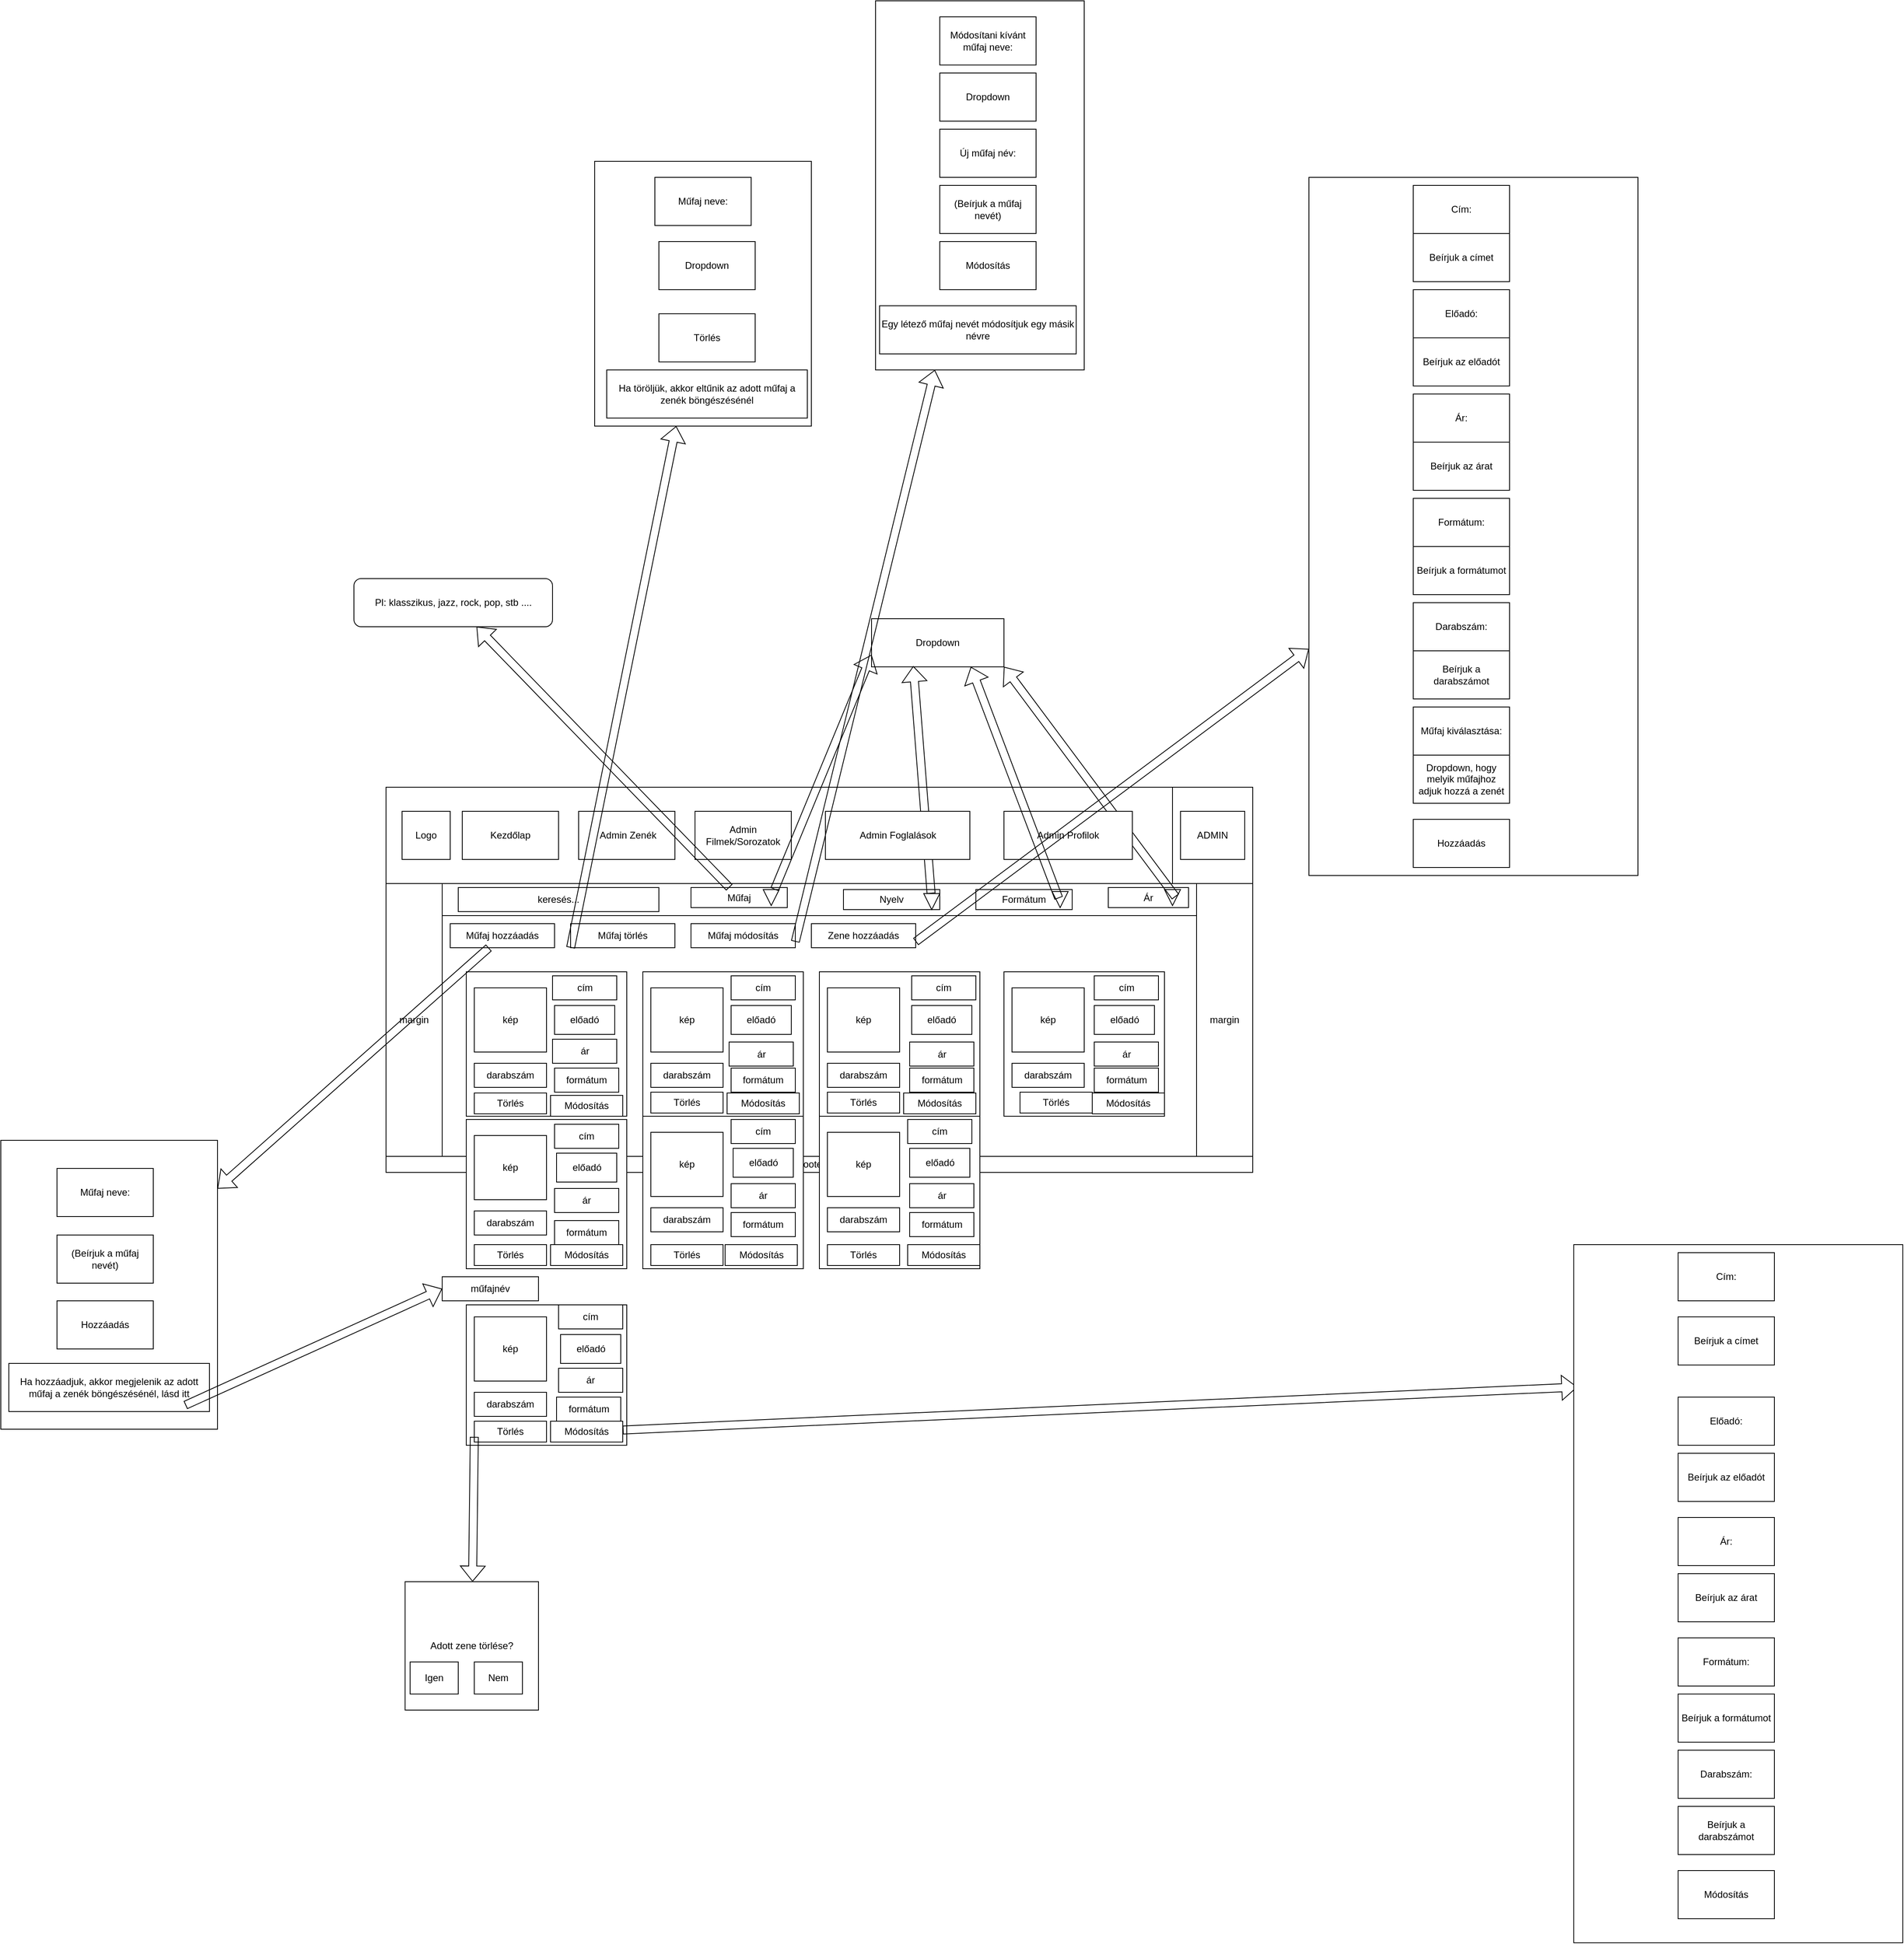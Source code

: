 <mxfile version="26.2.14">
  <diagram name="1 oldal" id="ohfmbEw8cCkdrReCNdVJ">
    <mxGraphModel dx="8784" dy="4924" grid="1" gridSize="10" guides="1" tooltips="1" connect="1" arrows="1" fold="1" page="1" pageScale="1" pageWidth="827" pageHeight="1169" math="0" shadow="0">
      <root>
        <mxCell id="0" />
        <mxCell id="1" parent="0" />
        <mxCell id="ecLFSbvW6iDAmhPW75aN-1" value="Dropdown" style="rounded=0;whiteSpace=wrap;html=1;" vertex="1" parent="1">
          <mxGeometry x="-395" y="380" width="165" height="60" as="geometry" />
        </mxCell>
        <mxCell id="ecLFSbvW6iDAmhPW75aN-2" value="" style="rounded=0;whiteSpace=wrap;html=1;" vertex="1" parent="1">
          <mxGeometry x="-1000" y="590" width="1080" height="480" as="geometry" />
        </mxCell>
        <mxCell id="ecLFSbvW6iDAmhPW75aN-3" value="" style="rounded=0;whiteSpace=wrap;html=1;" vertex="1" parent="1">
          <mxGeometry x="-1000" y="590" width="1080" height="120" as="geometry" />
        </mxCell>
        <mxCell id="ecLFSbvW6iDAmhPW75aN-4" style="edgeStyle=orthogonalEdgeStyle;rounded=0;orthogonalLoop=1;jettySize=auto;html=1;exitX=0.5;exitY=0;exitDx=0;exitDy=0;" edge="1" parent="1" source="ecLFSbvW6iDAmhPW75aN-5">
          <mxGeometry relative="1" as="geometry">
            <mxPoint x="-460" y="1050.0" as="targetPoint" />
          </mxGeometry>
        </mxCell>
        <mxCell id="ecLFSbvW6iDAmhPW75aN-5" value="" style="rounded=0;whiteSpace=wrap;html=1;" vertex="1" parent="1">
          <mxGeometry x="-1000" y="1050.0" width="1080" height="20" as="geometry" />
        </mxCell>
        <mxCell id="ecLFSbvW6iDAmhPW75aN-6" value="" style="rounded=0;whiteSpace=wrap;html=1;" vertex="1" parent="1">
          <mxGeometry x="-20" y="590" width="100" height="120" as="geometry" />
        </mxCell>
        <mxCell id="ecLFSbvW6iDAmhPW75aN-7" value="" style="rounded=0;whiteSpace=wrap;html=1;" vertex="1" parent="1">
          <mxGeometry x="-860" y="620" width="120" height="60" as="geometry" />
        </mxCell>
        <mxCell id="ecLFSbvW6iDAmhPW75aN-8" value="" style="rounded=0;whiteSpace=wrap;html=1;" vertex="1" parent="1">
          <mxGeometry x="-190" y="620" width="120" height="60" as="geometry" />
        </mxCell>
        <mxCell id="ecLFSbvW6iDAmhPW75aN-9" value="" style="rounded=0;whiteSpace=wrap;html=1;" vertex="1" parent="1">
          <mxGeometry x="-680" y="620" width="120" height="60" as="geometry" />
        </mxCell>
        <mxCell id="ecLFSbvW6iDAmhPW75aN-10" value="" style="rounded=0;whiteSpace=wrap;html=1;" vertex="1" parent="1">
          <mxGeometry x="-350" y="620" width="120" height="60" as="geometry" />
        </mxCell>
        <mxCell id="ecLFSbvW6iDAmhPW75aN-11" value="" style="rounded=0;whiteSpace=wrap;html=1;" vertex="1" parent="1">
          <mxGeometry x="-510" y="620" width="120" height="60" as="geometry" />
        </mxCell>
        <mxCell id="ecLFSbvW6iDAmhPW75aN-12" value="" style="rounded=0;whiteSpace=wrap;html=1;" vertex="1" parent="1">
          <mxGeometry y="620" width="60" height="60" as="geometry" />
        </mxCell>
        <mxCell id="ecLFSbvW6iDAmhPW75aN-13" value="" style="rounded=0;whiteSpace=wrap;html=1;" vertex="1" parent="1">
          <mxGeometry x="-930" y="710" width="940" height="340" as="geometry" />
        </mxCell>
        <mxCell id="ecLFSbvW6iDAmhPW75aN-14" value="Kezdőlap" style="text;html=1;align=center;verticalAlign=middle;whiteSpace=wrap;rounded=0;" vertex="1" parent="1">
          <mxGeometry x="-860" y="620" width="120" height="60" as="geometry" />
        </mxCell>
        <mxCell id="ecLFSbvW6iDAmhPW75aN-15" value="" style="rounded=0;whiteSpace=wrap;html=1;" vertex="1" parent="1">
          <mxGeometry x="-980" y="620" width="60" height="60" as="geometry" />
        </mxCell>
        <mxCell id="ecLFSbvW6iDAmhPW75aN-16" value="&lt;div&gt;Logo&lt;/div&gt;" style="text;html=1;align=center;verticalAlign=middle;whiteSpace=wrap;rounded=0;" vertex="1" parent="1">
          <mxGeometry x="-980" y="620" width="60" height="60" as="geometry" />
        </mxCell>
        <mxCell id="ecLFSbvW6iDAmhPW75aN-17" value="Étel &amp;amp; Ital" style="text;html=1;align=center;verticalAlign=middle;whiteSpace=wrap;rounded=0;" vertex="1" parent="1">
          <mxGeometry x="-680" y="620" width="120" height="60" as="geometry" />
        </mxCell>
        <mxCell id="ecLFSbvW6iDAmhPW75aN-18" value="Társasok" style="text;html=1;align=center;verticalAlign=middle;whiteSpace=wrap;rounded=0;" vertex="1" parent="1">
          <mxGeometry x="-510" y="620" width="120" height="60" as="geometry" />
        </mxCell>
        <mxCell id="ecLFSbvW6iDAmhPW75aN-19" value="Foglalás" style="text;html=1;align=center;verticalAlign=middle;whiteSpace=wrap;rounded=0;" vertex="1" parent="1">
          <mxGeometry x="-350" y="620" width="120" height="60" as="geometry" />
        </mxCell>
        <mxCell id="ecLFSbvW6iDAmhPW75aN-20" value="Kapcsolat" style="text;html=1;align=center;verticalAlign=middle;whiteSpace=wrap;rounded=0;" vertex="1" parent="1">
          <mxGeometry x="-190" y="620" width="120" height="60" as="geometry" />
        </mxCell>
        <mxCell id="ecLFSbvW6iDAmhPW75aN-21" value="Profilom" style="text;html=1;align=center;verticalAlign=middle;whiteSpace=wrap;rounded=0;" vertex="1" parent="1">
          <mxGeometry y="620" width="60" height="60" as="geometry" />
        </mxCell>
        <mxCell id="ecLFSbvW6iDAmhPW75aN-22" value="Footer (C)" style="text;html=1;align=center;verticalAlign=middle;whiteSpace=wrap;rounded=0;" vertex="1" parent="1">
          <mxGeometry x="-1000" y="1050.0" width="1080" height="20" as="geometry" />
        </mxCell>
        <mxCell id="ecLFSbvW6iDAmhPW75aN-23" value="margin" style="text;html=1;align=center;verticalAlign=middle;whiteSpace=wrap;rounded=0;" vertex="1" parent="1">
          <mxGeometry x="-1000" y="710" width="70" height="340" as="geometry" />
        </mxCell>
        <mxCell id="ecLFSbvW6iDAmhPW75aN-24" value="margin" style="text;html=1;align=center;verticalAlign=middle;whiteSpace=wrap;rounded=0;" vertex="1" parent="1">
          <mxGeometry x="10" y="710" width="70" height="340" as="geometry" />
        </mxCell>
        <mxCell id="ecLFSbvW6iDAmhPW75aN-25" value="" style="rounded=0;whiteSpace=wrap;html=1;" vertex="1" parent="1">
          <mxGeometry x="-730" y="710" width="530" height="340" as="geometry" />
        </mxCell>
        <mxCell id="ecLFSbvW6iDAmhPW75aN-26" value="Módosítások mentése" style="rounded=0;whiteSpace=wrap;html=1;" vertex="1" parent="1">
          <mxGeometry x="-525" y="964.0" width="120" height="40" as="geometry" />
        </mxCell>
        <mxCell id="ecLFSbvW6iDAmhPW75aN-27" value="Nyelv" style="rounded=0;whiteSpace=wrap;html=1;" vertex="1" parent="1">
          <mxGeometry x="-630" y="820.0" width="120" height="40" as="geometry" />
        </mxCell>
        <mxCell id="ecLFSbvW6iDAmhPW75aN-28" value="Beállítások" style="rounded=0;whiteSpace=wrap;html=1;" vertex="1" parent="1">
          <mxGeometry x="-660" y="740" width="400" height="40" as="geometry" />
        </mxCell>
        <mxCell id="ecLFSbvW6iDAmhPW75aN-29" value="X" style="rounded=0;whiteSpace=wrap;html=1;" vertex="1" parent="1">
          <mxGeometry x="-240" y="720" width="30" height="30" as="geometry" />
        </mxCell>
        <mxCell id="ecLFSbvW6iDAmhPW75aN-30" value="Sötét Mód" style="rounded=0;whiteSpace=wrap;html=1;" vertex="1" parent="1">
          <mxGeometry x="-420" y="820.0" width="120" height="40" as="geometry" />
        </mxCell>
        <mxCell id="ecLFSbvW6iDAmhPW75aN-31" style="edgeStyle=orthogonalEdgeStyle;rounded=0;orthogonalLoop=1;jettySize=auto;html=1;exitX=0.5;exitY=1;exitDx=0;exitDy=0;" edge="1" parent="1" source="ecLFSbvW6iDAmhPW75aN-27" target="ecLFSbvW6iDAmhPW75aN-27">
          <mxGeometry relative="1" as="geometry" />
        </mxCell>
        <mxCell id="ecLFSbvW6iDAmhPW75aN-32" value="" style="rounded=0;whiteSpace=wrap;html=1;" vertex="1" parent="1">
          <mxGeometry x="-1000" y="590" width="1080" height="480" as="geometry" />
        </mxCell>
        <mxCell id="ecLFSbvW6iDAmhPW75aN-33" value="" style="rounded=0;whiteSpace=wrap;html=1;" vertex="1" parent="1">
          <mxGeometry x="-1000" y="590" width="1080" height="120" as="geometry" />
        </mxCell>
        <mxCell id="ecLFSbvW6iDAmhPW75aN-34" style="edgeStyle=orthogonalEdgeStyle;rounded=0;orthogonalLoop=1;jettySize=auto;html=1;exitX=0.5;exitY=0;exitDx=0;exitDy=0;" edge="1" parent="1" source="ecLFSbvW6iDAmhPW75aN-35">
          <mxGeometry relative="1" as="geometry">
            <mxPoint x="-460" y="1050.0" as="targetPoint" />
          </mxGeometry>
        </mxCell>
        <mxCell id="ecLFSbvW6iDAmhPW75aN-35" value="" style="rounded=0;whiteSpace=wrap;html=1;" vertex="1" parent="1">
          <mxGeometry x="-1000" y="1050.0" width="1080" height="20" as="geometry" />
        </mxCell>
        <mxCell id="ecLFSbvW6iDAmhPW75aN-36" value="" style="rounded=0;whiteSpace=wrap;html=1;" vertex="1" parent="1">
          <mxGeometry x="-20" y="590" width="100" height="120" as="geometry" />
        </mxCell>
        <mxCell id="ecLFSbvW6iDAmhPW75aN-37" value="" style="rounded=0;whiteSpace=wrap;html=1;" vertex="1" parent="1">
          <mxGeometry x="-930" y="710" width="940" height="340" as="geometry" />
        </mxCell>
        <mxCell id="ecLFSbvW6iDAmhPW75aN-38" value="" style="rounded=0;whiteSpace=wrap;html=1;" vertex="1" parent="1">
          <mxGeometry x="-980" y="620" width="60" height="60" as="geometry" />
        </mxCell>
        <mxCell id="ecLFSbvW6iDAmhPW75aN-39" value="&lt;div&gt;Logo&lt;/div&gt;" style="text;html=1;align=center;verticalAlign=middle;whiteSpace=wrap;rounded=0;" vertex="1" parent="1">
          <mxGeometry x="-980" y="620" width="60" height="60" as="geometry" />
        </mxCell>
        <mxCell id="ecLFSbvW6iDAmhPW75aN-40" value="Footer (C)" style="text;html=1;align=center;verticalAlign=middle;whiteSpace=wrap;rounded=0;" vertex="1" parent="1">
          <mxGeometry x="-1000" y="1050.0" width="1080" height="20" as="geometry" />
        </mxCell>
        <mxCell id="ecLFSbvW6iDAmhPW75aN-41" value="margin" style="text;html=1;align=center;verticalAlign=middle;whiteSpace=wrap;rounded=0;" vertex="1" parent="1">
          <mxGeometry x="-1000" y="710" width="70" height="340" as="geometry" />
        </mxCell>
        <mxCell id="ecLFSbvW6iDAmhPW75aN-42" value="margin" style="text;html=1;align=center;verticalAlign=middle;whiteSpace=wrap;rounded=0;" vertex="1" parent="1">
          <mxGeometry x="10" y="710" width="70" height="340" as="geometry" />
        </mxCell>
        <mxCell id="ecLFSbvW6iDAmhPW75aN-43" value="" style="rounded=0;whiteSpace=wrap;html=1;" vertex="1" parent="1">
          <mxGeometry x="-930" y="710" width="940" height="40" as="geometry" />
        </mxCell>
        <mxCell id="ecLFSbvW6iDAmhPW75aN-44" value="keresés..." style="rounded=0;whiteSpace=wrap;html=1;" vertex="1" parent="1">
          <mxGeometry x="-910" y="715" width="250" height="30" as="geometry" />
        </mxCell>
        <mxCell id="ecLFSbvW6iDAmhPW75aN-46" value="" style="rounded=0;whiteSpace=wrap;html=1;" vertex="1" parent="1">
          <mxGeometry x="-900" y="820" width="200" height="180" as="geometry" />
        </mxCell>
        <mxCell id="ecLFSbvW6iDAmhPW75aN-47" value="kép" style="rounded=0;whiteSpace=wrap;html=1;" vertex="1" parent="1">
          <mxGeometry x="-890" y="840.0" width="90" height="80" as="geometry" />
        </mxCell>
        <mxCell id="ecLFSbvW6iDAmhPW75aN-48" value="cím" style="rounded=0;whiteSpace=wrap;html=1;" vertex="1" parent="1">
          <mxGeometry x="-792.5" y="825.0" width="80" height="30" as="geometry" />
        </mxCell>
        <mxCell id="ecLFSbvW6iDAmhPW75aN-49" value="ár" style="rounded=0;whiteSpace=wrap;html=1;" vertex="1" parent="1">
          <mxGeometry x="-792.5" y="904.0" width="80" height="30" as="geometry" />
        </mxCell>
        <mxCell id="ecLFSbvW6iDAmhPW75aN-50" value="" style="rounded=0;whiteSpace=wrap;html=1;" vertex="1" parent="1">
          <mxGeometry x="-680" y="820" width="200" height="180" as="geometry" />
        </mxCell>
        <mxCell id="ecLFSbvW6iDAmhPW75aN-51" value="kép" style="rounded=0;whiteSpace=wrap;html=1;" vertex="1" parent="1">
          <mxGeometry x="-670" y="840.0" width="90" height="80" as="geometry" />
        </mxCell>
        <mxCell id="ecLFSbvW6iDAmhPW75aN-52" value="ár" style="rounded=0;whiteSpace=wrap;html=1;" vertex="1" parent="1">
          <mxGeometry x="-572.5" y="907.5" width="80" height="30" as="geometry" />
        </mxCell>
        <mxCell id="ecLFSbvW6iDAmhPW75aN-53" value="" style="rounded=0;whiteSpace=wrap;html=1;" vertex="1" parent="1">
          <mxGeometry x="-460" y="820" width="200" height="180" as="geometry" />
        </mxCell>
        <mxCell id="ecLFSbvW6iDAmhPW75aN-54" value="kép" style="rounded=0;whiteSpace=wrap;html=1;" vertex="1" parent="1">
          <mxGeometry x="-450" y="840.0" width="90" height="80" as="geometry" />
        </mxCell>
        <mxCell id="ecLFSbvW6iDAmhPW75aN-55" value="ár" style="rounded=0;whiteSpace=wrap;html=1;" vertex="1" parent="1">
          <mxGeometry x="-347.5" y="907.5" width="80" height="30" as="geometry" />
        </mxCell>
        <mxCell id="ecLFSbvW6iDAmhPW75aN-56" value="" style="rounded=0;whiteSpace=wrap;html=1;" vertex="1" parent="1">
          <mxGeometry x="-230" y="820" width="200" height="180" as="geometry" />
        </mxCell>
        <mxCell id="ecLFSbvW6iDAmhPW75aN-57" value="kép" style="rounded=0;whiteSpace=wrap;html=1;" vertex="1" parent="1">
          <mxGeometry x="-220" y="840.0" width="90" height="80" as="geometry" />
        </mxCell>
        <mxCell id="ecLFSbvW6iDAmhPW75aN-58" value="ár" style="rounded=0;whiteSpace=wrap;html=1;" vertex="1" parent="1">
          <mxGeometry x="-117.5" y="907.5" width="80" height="30" as="geometry" />
        </mxCell>
        <mxCell id="ecLFSbvW6iDAmhPW75aN-59" value="" style="rounded=0;whiteSpace=wrap;html=1;" vertex="1" parent="1">
          <mxGeometry x="-900" y="1004" width="200" height="186" as="geometry" />
        </mxCell>
        <mxCell id="ecLFSbvW6iDAmhPW75aN-60" value="kép" style="rounded=0;whiteSpace=wrap;html=1;" vertex="1" parent="1">
          <mxGeometry x="-890" y="1024.0" width="90" height="80" as="geometry" />
        </mxCell>
        <mxCell id="ecLFSbvW6iDAmhPW75aN-61" value="ár" style="rounded=0;whiteSpace=wrap;html=1;" vertex="1" parent="1">
          <mxGeometry x="-790" y="1090.0" width="80" height="30" as="geometry" />
        </mxCell>
        <mxCell id="ecLFSbvW6iDAmhPW75aN-62" value="" style="rounded=0;whiteSpace=wrap;html=1;" vertex="1" parent="1">
          <mxGeometry x="-460" y="1000" width="200" height="190" as="geometry" />
        </mxCell>
        <mxCell id="ecLFSbvW6iDAmhPW75aN-63" value="kép" style="rounded=0;whiteSpace=wrap;html=1;" vertex="1" parent="1">
          <mxGeometry x="-450" y="1020.0" width="90" height="80" as="geometry" />
        </mxCell>
        <mxCell id="ecLFSbvW6iDAmhPW75aN-64" value="ár" style="rounded=0;whiteSpace=wrap;html=1;" vertex="1" parent="1">
          <mxGeometry x="-347.5" y="1084.0" width="80" height="30" as="geometry" />
        </mxCell>
        <mxCell id="ecLFSbvW6iDAmhPW75aN-65" value="" style="rounded=0;whiteSpace=wrap;html=1;" vertex="1" parent="1">
          <mxGeometry x="-680" y="1000" width="200" height="190" as="geometry" />
        </mxCell>
        <mxCell id="ecLFSbvW6iDAmhPW75aN-66" value="kép" style="rounded=0;whiteSpace=wrap;html=1;" vertex="1" parent="1">
          <mxGeometry x="-670" y="1020.0" width="90" height="80" as="geometry" />
        </mxCell>
        <mxCell id="ecLFSbvW6iDAmhPW75aN-67" value="ár" style="rounded=0;whiteSpace=wrap;html=1;" vertex="1" parent="1">
          <mxGeometry x="-570" y="1084.0" width="80" height="30" as="geometry" />
        </mxCell>
        <mxCell id="ecLFSbvW6iDAmhPW75aN-68" value="műfajnév" style="rounded=0;whiteSpace=wrap;html=1;" vertex="1" parent="1">
          <mxGeometry x="-930" y="1200.0" width="120" height="30" as="geometry" />
        </mxCell>
        <mxCell id="ecLFSbvW6iDAmhPW75aN-69" value="" style="rounded=0;whiteSpace=wrap;html=1;" vertex="1" parent="1">
          <mxGeometry x="-900" y="1235" width="200" height="175" as="geometry" />
        </mxCell>
        <mxCell id="ecLFSbvW6iDAmhPW75aN-70" value="kép" style="rounded=0;whiteSpace=wrap;html=1;" vertex="1" parent="1">
          <mxGeometry x="-890" y="1250.0" width="90" height="80" as="geometry" />
        </mxCell>
        <mxCell id="ecLFSbvW6iDAmhPW75aN-71" value="ár" style="rounded=0;whiteSpace=wrap;html=1;" vertex="1" parent="1">
          <mxGeometry x="-785" y="1314" width="80" height="30" as="geometry" />
        </mxCell>
        <mxCell id="ecLFSbvW6iDAmhPW75aN-74" value="Kezdőlap" style="rounded=0;whiteSpace=wrap;html=1;" vertex="1" parent="1">
          <mxGeometry x="-905" y="620" width="120" height="60" as="geometry" />
        </mxCell>
        <mxCell id="ecLFSbvW6iDAmhPW75aN-75" value="&amp;nbsp;Admin Zenék" style="rounded=0;whiteSpace=wrap;html=1;" vertex="1" parent="1">
          <mxGeometry x="-760" y="620" width="120" height="60" as="geometry" />
        </mxCell>
        <mxCell id="ecLFSbvW6iDAmhPW75aN-76" value="Admin Filmek/Sorozatok" style="rounded=0;whiteSpace=wrap;html=1;" vertex="1" parent="1">
          <mxGeometry x="-615" y="620" width="120" height="60" as="geometry" />
        </mxCell>
        <mxCell id="ecLFSbvW6iDAmhPW75aN-80" value="cím" style="rounded=0;whiteSpace=wrap;html=1;" vertex="1" parent="1">
          <mxGeometry x="-570" y="825.0" width="80" height="30" as="geometry" />
        </mxCell>
        <mxCell id="ecLFSbvW6iDAmhPW75aN-81" value="cím" style="rounded=0;whiteSpace=wrap;html=1;" vertex="1" parent="1">
          <mxGeometry x="-345" y="825.0" width="80" height="30" as="geometry" />
        </mxCell>
        <mxCell id="ecLFSbvW6iDAmhPW75aN-82" value="cím" style="rounded=0;whiteSpace=wrap;html=1;" vertex="1" parent="1">
          <mxGeometry x="-117.5" y="825.0" width="80" height="30" as="geometry" />
        </mxCell>
        <mxCell id="ecLFSbvW6iDAmhPW75aN-83" value="cím" style="rounded=0;whiteSpace=wrap;html=1;" vertex="1" parent="1">
          <mxGeometry x="-790" y="1010.0" width="80" height="30" as="geometry" />
        </mxCell>
        <mxCell id="ecLFSbvW6iDAmhPW75aN-84" value="cím" style="rounded=0;whiteSpace=wrap;html=1;" vertex="1" parent="1">
          <mxGeometry x="-570" y="1004.0" width="80" height="30" as="geometry" />
        </mxCell>
        <mxCell id="ecLFSbvW6iDAmhPW75aN-85" value="cím" style="rounded=0;whiteSpace=wrap;html=1;" vertex="1" parent="1">
          <mxGeometry x="-350" y="1004.0" width="80" height="30" as="geometry" />
        </mxCell>
        <mxCell id="ecLFSbvW6iDAmhPW75aN-86" value="cím" style="rounded=0;whiteSpace=wrap;html=1;" vertex="1" parent="1">
          <mxGeometry x="-785" y="1235.0" width="80" height="30" as="geometry" />
        </mxCell>
        <mxCell id="ecLFSbvW6iDAmhPW75aN-87" value="előadó" style="rounded=0;whiteSpace=wrap;html=1;" vertex="1" parent="1">
          <mxGeometry x="-570" y="862.0" width="75" height="36" as="geometry" />
        </mxCell>
        <mxCell id="ecLFSbvW6iDAmhPW75aN-88" value="előadó" style="rounded=0;whiteSpace=wrap;html=1;" vertex="1" parent="1">
          <mxGeometry x="-790" y="862.0" width="75" height="36" as="geometry" />
        </mxCell>
        <mxCell id="ecLFSbvW6iDAmhPW75aN-89" value="előadó" style="rounded=0;whiteSpace=wrap;html=1;" vertex="1" parent="1">
          <mxGeometry x="-345" y="862.0" width="75" height="36" as="geometry" />
        </mxCell>
        <mxCell id="ecLFSbvW6iDAmhPW75aN-90" value="előadó" style="rounded=0;whiteSpace=wrap;html=1;" vertex="1" parent="1">
          <mxGeometry x="-117.5" y="862.0" width="75" height="36" as="geometry" />
        </mxCell>
        <mxCell id="ecLFSbvW6iDAmhPW75aN-91" value="előadó" style="rounded=0;whiteSpace=wrap;html=1;" vertex="1" parent="1">
          <mxGeometry x="-787.5" y="1046.0" width="75" height="36" as="geometry" />
        </mxCell>
        <mxCell id="ecLFSbvW6iDAmhPW75aN-92" value="előadó" style="rounded=0;whiteSpace=wrap;html=1;" vertex="1" parent="1">
          <mxGeometry x="-567.5" y="1040.0" width="75" height="36" as="geometry" />
        </mxCell>
        <mxCell id="ecLFSbvW6iDAmhPW75aN-93" value="előadó" style="rounded=0;whiteSpace=wrap;html=1;" vertex="1" parent="1">
          <mxGeometry x="-347.5" y="1040.0" width="75" height="36" as="geometry" />
        </mxCell>
        <mxCell id="ecLFSbvW6iDAmhPW75aN-94" value="előadó" style="rounded=0;whiteSpace=wrap;html=1;" vertex="1" parent="1">
          <mxGeometry x="-782.5" y="1272.0" width="75" height="36" as="geometry" />
        </mxCell>
        <mxCell id="ecLFSbvW6iDAmhPW75aN-96" value="Nyelv" style="rounded=0;whiteSpace=wrap;html=1;" vertex="1" parent="1">
          <mxGeometry x="-430" y="717.5" width="120" height="25" as="geometry" />
        </mxCell>
        <mxCell id="ecLFSbvW6iDAmhPW75aN-97" value="Műfaj" style="rounded=0;whiteSpace=wrap;html=1;" vertex="1" parent="1">
          <mxGeometry x="-620" y="715" width="120" height="25" as="geometry" />
        </mxCell>
        <mxCell id="ecLFSbvW6iDAmhPW75aN-98" value="Ár" style="rounded=0;whiteSpace=wrap;html=1;" vertex="1" parent="1">
          <mxGeometry x="-100" y="715" width="100" height="25" as="geometry" />
        </mxCell>
        <mxCell id="ecLFSbvW6iDAmhPW75aN-99" value="Formátum" style="rounded=0;whiteSpace=wrap;html=1;" vertex="1" parent="1">
          <mxGeometry x="-265" y="717.5" width="120" height="25" as="geometry" />
        </mxCell>
        <mxCell id="ecLFSbvW6iDAmhPW75aN-100" value="darabszám" style="rounded=0;whiteSpace=wrap;html=1;" vertex="1" parent="1">
          <mxGeometry x="-890" y="934" width="90" height="30" as="geometry" />
        </mxCell>
        <mxCell id="ecLFSbvW6iDAmhPW75aN-101" value="darabszám" style="rounded=0;whiteSpace=wrap;html=1;" vertex="1" parent="1">
          <mxGeometry x="-670" y="934" width="90" height="30" as="geometry" />
        </mxCell>
        <mxCell id="ecLFSbvW6iDAmhPW75aN-102" value="darabszám" style="rounded=0;whiteSpace=wrap;html=1;" vertex="1" parent="1">
          <mxGeometry x="-450" y="934" width="90" height="30" as="geometry" />
        </mxCell>
        <mxCell id="ecLFSbvW6iDAmhPW75aN-103" value="darabszám" style="rounded=0;whiteSpace=wrap;html=1;" vertex="1" parent="1">
          <mxGeometry x="-220" y="934" width="90" height="30" as="geometry" />
        </mxCell>
        <mxCell id="ecLFSbvW6iDAmhPW75aN-104" value="darabszám" style="rounded=0;whiteSpace=wrap;html=1;" vertex="1" parent="1">
          <mxGeometry x="-890" y="1118" width="90" height="30" as="geometry" />
        </mxCell>
        <mxCell id="ecLFSbvW6iDAmhPW75aN-105" value="darabszám" style="rounded=0;whiteSpace=wrap;html=1;" vertex="1" parent="1">
          <mxGeometry x="-670" y="1114" width="90" height="30" as="geometry" />
        </mxCell>
        <mxCell id="ecLFSbvW6iDAmhPW75aN-106" value="darabszám" style="rounded=0;whiteSpace=wrap;html=1;" vertex="1" parent="1">
          <mxGeometry x="-450" y="1114" width="90" height="30" as="geometry" />
        </mxCell>
        <mxCell id="ecLFSbvW6iDAmhPW75aN-107" value="darabszám" style="rounded=0;whiteSpace=wrap;html=1;" vertex="1" parent="1">
          <mxGeometry x="-890" y="1344" width="90" height="30" as="geometry" />
        </mxCell>
        <mxCell id="ecLFSbvW6iDAmhPW75aN-108" value="formátum" style="rounded=0;whiteSpace=wrap;html=1;" vertex="1" parent="1">
          <mxGeometry x="-790" y="940" width="80" height="30" as="geometry" />
        </mxCell>
        <mxCell id="ecLFSbvW6iDAmhPW75aN-109" value="formátum" style="rounded=0;whiteSpace=wrap;html=1;" vertex="1" parent="1">
          <mxGeometry x="-570" y="940" width="80" height="30" as="geometry" />
        </mxCell>
        <mxCell id="ecLFSbvW6iDAmhPW75aN-110" value="formátum" style="rounded=0;whiteSpace=wrap;html=1;" vertex="1" parent="1">
          <mxGeometry x="-347.5" y="940" width="80" height="30" as="geometry" />
        </mxCell>
        <mxCell id="ecLFSbvW6iDAmhPW75aN-111" value="formátum" style="rounded=0;whiteSpace=wrap;html=1;" vertex="1" parent="1">
          <mxGeometry x="-117.5" y="940" width="80" height="30" as="geometry" />
        </mxCell>
        <mxCell id="ecLFSbvW6iDAmhPW75aN-112" value="formátum" style="rounded=0;whiteSpace=wrap;html=1;" vertex="1" parent="1">
          <mxGeometry x="-790" y="1130" width="80" height="30" as="geometry" />
        </mxCell>
        <mxCell id="ecLFSbvW6iDAmhPW75aN-113" value="formátum" style="rounded=0;whiteSpace=wrap;html=1;" vertex="1" parent="1">
          <mxGeometry x="-570" y="1120" width="80" height="30" as="geometry" />
        </mxCell>
        <mxCell id="ecLFSbvW6iDAmhPW75aN-114" value="formátum" style="rounded=0;whiteSpace=wrap;html=1;" vertex="1" parent="1">
          <mxGeometry x="-347.5" y="1120" width="80" height="30" as="geometry" />
        </mxCell>
        <mxCell id="ecLFSbvW6iDAmhPW75aN-115" value="formátum" style="rounded=0;whiteSpace=wrap;html=1;" vertex="1" parent="1">
          <mxGeometry x="-787.5" y="1350" width="80" height="30" as="geometry" />
        </mxCell>
        <mxCell id="ecLFSbvW6iDAmhPW75aN-116" value="" style="html=1;shadow=0;dashed=0;align=center;verticalAlign=middle;shape=mxgraph.arrows2.arrow;dy=0.6;dx=40;direction=south;notch=0;" vertex="1" parent="1">
          <mxGeometry x="-330" y="722.5" width="20" height="20" as="geometry" />
        </mxCell>
        <mxCell id="ecLFSbvW6iDAmhPW75aN-117" value="" style="shape=flexArrow;endArrow=classic;html=1;rounded=0;entryX=0.315;entryY=0.983;entryDx=0;entryDy=0;entryPerimeter=0;" edge="1" parent="1" source="ecLFSbvW6iDAmhPW75aN-116" target="ecLFSbvW6iDAmhPW75aN-1">
          <mxGeometry width="50" height="50" relative="1" as="geometry">
            <mxPoint x="-1744.5" y="889" as="sourcePoint" />
            <mxPoint x="-910" y="490" as="targetPoint" />
          </mxGeometry>
        </mxCell>
        <mxCell id="ecLFSbvW6iDAmhPW75aN-118" value="" style="html=1;shadow=0;dashed=0;align=center;verticalAlign=middle;shape=mxgraph.arrows2.arrow;dy=0.6;dx=40;direction=south;notch=0;" vertex="1" parent="1">
          <mxGeometry x="-530" y="717.5" width="20" height="20" as="geometry" />
        </mxCell>
        <mxCell id="ecLFSbvW6iDAmhPW75aN-119" value="" style="html=1;shadow=0;dashed=0;align=center;verticalAlign=middle;shape=mxgraph.arrows2.arrow;dy=0.6;dx=40;direction=south;notch=0;" vertex="1" parent="1">
          <mxGeometry x="-170" y="720" width="20" height="20" as="geometry" />
        </mxCell>
        <mxCell id="ecLFSbvW6iDAmhPW75aN-120" value="" style="html=1;shadow=0;dashed=0;align=center;verticalAlign=middle;shape=mxgraph.arrows2.arrow;dy=0.6;dx=40;direction=south;notch=0;" vertex="1" parent="1">
          <mxGeometry x="-30" y="717.5" width="20" height="20" as="geometry" />
        </mxCell>
        <mxCell id="ecLFSbvW6iDAmhPW75aN-121" value="" style="shape=flexArrow;endArrow=classic;html=1;rounded=0;entryX=0;entryY=0.75;entryDx=0;entryDy=0;" edge="1" parent="1" source="ecLFSbvW6iDAmhPW75aN-118" target="ecLFSbvW6iDAmhPW75aN-1">
          <mxGeometry width="50" height="50" relative="1" as="geometry">
            <mxPoint x="-519" y="728" as="sourcePoint" />
            <mxPoint x="-362" y="452" as="targetPoint" />
          </mxGeometry>
        </mxCell>
        <mxCell id="ecLFSbvW6iDAmhPW75aN-123" value="" style="shape=flexArrow;endArrow=classic;html=1;rounded=0;entryX=1;entryY=1;entryDx=0;entryDy=0;exitX=0.453;exitY=0.311;exitDx=0;exitDy=0;exitPerimeter=0;" edge="1" parent="1" source="ecLFSbvW6iDAmhPW75aN-120" target="ecLFSbvW6iDAmhPW75aN-1">
          <mxGeometry width="50" height="50" relative="1" as="geometry">
            <mxPoint x="-489" y="758" as="sourcePoint" />
            <mxPoint x="-332" y="482" as="targetPoint" />
          </mxGeometry>
        </mxCell>
        <mxCell id="ecLFSbvW6iDAmhPW75aN-132" value="" style="shape=flexArrow;endArrow=classic;html=1;rounded=0;" edge="1" parent="1" source="ecLFSbvW6iDAmhPW75aN-97" target="ecLFSbvW6iDAmhPW75aN-133">
          <mxGeometry width="50" height="50" relative="1" as="geometry">
            <mxPoint x="-520" y="800" as="sourcePoint" />
            <mxPoint x="-780" y="380" as="targetPoint" />
          </mxGeometry>
        </mxCell>
        <mxCell id="ecLFSbvW6iDAmhPW75aN-133" value="Pl: klasszikus, jazz, rock, pop, stb ...." style="rounded=1;whiteSpace=wrap;html=1;" vertex="1" parent="1">
          <mxGeometry x="-1040" y="330" width="247.5" height="60" as="geometry" />
        </mxCell>
        <mxCell id="ecLFSbvW6iDAmhPW75aN-134" value="ADMIN" style="rounded=0;whiteSpace=wrap;html=1;" vertex="1" parent="1">
          <mxGeometry x="-10" y="620" width="80" height="60" as="geometry" />
        </mxCell>
        <mxCell id="ecLFSbvW6iDAmhPW75aN-135" value="Műfaj hozzáadás" style="rounded=0;whiteSpace=wrap;html=1;" vertex="1" parent="1">
          <mxGeometry x="-920" y="760" width="130" height="30" as="geometry" />
        </mxCell>
        <mxCell id="ecLFSbvW6iDAmhPW75aN-136" value="Műfaj törlés" style="rounded=0;whiteSpace=wrap;html=1;" vertex="1" parent="1">
          <mxGeometry x="-770" y="760" width="130" height="30" as="geometry" />
        </mxCell>
        <mxCell id="ecLFSbvW6iDAmhPW75aN-137" value="Műfaj módosítás" style="rounded=0;whiteSpace=wrap;html=1;" vertex="1" parent="1">
          <mxGeometry x="-620" y="760" width="130" height="30" as="geometry" />
        </mxCell>
        <mxCell id="ecLFSbvW6iDAmhPW75aN-138" value="Zene hozzáadás" style="rounded=0;whiteSpace=wrap;html=1;" vertex="1" parent="1">
          <mxGeometry x="-470" y="760" width="130" height="30" as="geometry" />
        </mxCell>
        <mxCell id="ecLFSbvW6iDAmhPW75aN-139" value="Módosítás" style="rounded=0;whiteSpace=wrap;html=1;" vertex="1" parent="1">
          <mxGeometry x="-795" y="974" width="90" height="26" as="geometry" />
        </mxCell>
        <mxCell id="ecLFSbvW6iDAmhPW75aN-140" value="Törlés" style="rounded=0;whiteSpace=wrap;html=1;" vertex="1" parent="1">
          <mxGeometry x="-890" y="971" width="90" height="26" as="geometry" />
        </mxCell>
        <mxCell id="ecLFSbvW6iDAmhPW75aN-141" value="Módosítás" style="rounded=0;whiteSpace=wrap;html=1;" vertex="1" parent="1">
          <mxGeometry x="-795" y="1380" width="90" height="26" as="geometry" />
        </mxCell>
        <mxCell id="ecLFSbvW6iDAmhPW75aN-142" value="Törlés" style="rounded=0;whiteSpace=wrap;html=1;" vertex="1" parent="1">
          <mxGeometry x="-450" y="1160" width="90" height="26" as="geometry" />
        </mxCell>
        <mxCell id="ecLFSbvW6iDAmhPW75aN-143" value="Módosítás" style="rounded=0;whiteSpace=wrap;html=1;" vertex="1" parent="1">
          <mxGeometry x="-577.5" y="1160" width="90" height="26" as="geometry" />
        </mxCell>
        <mxCell id="ecLFSbvW6iDAmhPW75aN-144" value="Törlés" style="rounded=0;whiteSpace=wrap;html=1;" vertex="1" parent="1">
          <mxGeometry x="-670" y="1160" width="90" height="26" as="geometry" />
        </mxCell>
        <mxCell id="ecLFSbvW6iDAmhPW75aN-145" value="Módosítás" style="rounded=0;whiteSpace=wrap;html=1;" vertex="1" parent="1">
          <mxGeometry x="-795" y="1160" width="90" height="26" as="geometry" />
        </mxCell>
        <mxCell id="ecLFSbvW6iDAmhPW75aN-146" value="Törlés" style="rounded=0;whiteSpace=wrap;html=1;" vertex="1" parent="1">
          <mxGeometry x="-890" y="1160" width="90" height="26" as="geometry" />
        </mxCell>
        <mxCell id="ecLFSbvW6iDAmhPW75aN-147" value="Módosítás" style="rounded=0;whiteSpace=wrap;html=1;" vertex="1" parent="1">
          <mxGeometry x="-120" y="971" width="90" height="26" as="geometry" />
        </mxCell>
        <mxCell id="ecLFSbvW6iDAmhPW75aN-148" value="Törlés" style="rounded=0;whiteSpace=wrap;html=1;" vertex="1" parent="1">
          <mxGeometry x="-210" y="970" width="90" height="26" as="geometry" />
        </mxCell>
        <mxCell id="ecLFSbvW6iDAmhPW75aN-149" value="Módosítás" style="rounded=0;whiteSpace=wrap;html=1;" vertex="1" parent="1">
          <mxGeometry x="-355" y="971" width="90" height="26" as="geometry" />
        </mxCell>
        <mxCell id="ecLFSbvW6iDAmhPW75aN-150" value="Törlés" style="rounded=0;whiteSpace=wrap;html=1;" vertex="1" parent="1">
          <mxGeometry x="-450" y="970" width="90" height="26" as="geometry" />
        </mxCell>
        <mxCell id="ecLFSbvW6iDAmhPW75aN-151" value="Módosítás" style="rounded=0;whiteSpace=wrap;html=1;" vertex="1" parent="1">
          <mxGeometry x="-575" y="971" width="90" height="26" as="geometry" />
        </mxCell>
        <mxCell id="ecLFSbvW6iDAmhPW75aN-152" value="Törlés" style="rounded=0;whiteSpace=wrap;html=1;" vertex="1" parent="1">
          <mxGeometry x="-670" y="970" width="90" height="26" as="geometry" />
        </mxCell>
        <mxCell id="ecLFSbvW6iDAmhPW75aN-156" value="Törlés" style="rounded=0;whiteSpace=wrap;html=1;" vertex="1" parent="1">
          <mxGeometry x="-890" y="1380" width="90" height="26" as="geometry" />
        </mxCell>
        <mxCell id="ecLFSbvW6iDAmhPW75aN-157" value="Módosítás" style="rounded=0;whiteSpace=wrap;html=1;" vertex="1" parent="1">
          <mxGeometry x="-350" y="1160" width="90" height="26" as="geometry" />
        </mxCell>
        <mxCell id="ecLFSbvW6iDAmhPW75aN-158" value="Admin Foglalások" style="rounded=0;whiteSpace=wrap;html=1;" vertex="1" parent="1">
          <mxGeometry x="-452.5" y="620" width="180" height="60" as="geometry" />
        </mxCell>
        <mxCell id="ecLFSbvW6iDAmhPW75aN-159" value="Admin Profilok" style="rounded=0;whiteSpace=wrap;html=1;" vertex="1" parent="1">
          <mxGeometry x="-230" y="620" width="160" height="60" as="geometry" />
        </mxCell>
        <mxCell id="ecLFSbvW6iDAmhPW75aN-122" value="" style="shape=flexArrow;endArrow=classic;html=1;rounded=0;entryX=0.75;entryY=1;entryDx=0;entryDy=0;exitX=0.415;exitY=0.588;exitDx=0;exitDy=0;exitPerimeter=0;" edge="1" parent="1" source="ecLFSbvW6iDAmhPW75aN-119" target="ecLFSbvW6iDAmhPW75aN-1">
          <mxGeometry width="50" height="50" relative="1" as="geometry">
            <mxPoint x="-499" y="748" as="sourcePoint" />
            <mxPoint x="-342" y="472" as="targetPoint" />
          </mxGeometry>
        </mxCell>
        <mxCell id="ecLFSbvW6iDAmhPW75aN-160" value="" style="shape=flexArrow;endArrow=classic;html=1;rounded=0;" edge="1" parent="1" source="ecLFSbvW6iDAmhPW75aN-135" target="ecLFSbvW6iDAmhPW75aN-161">
          <mxGeometry width="50" height="50" relative="1" as="geometry">
            <mxPoint x="-680" y="1040" as="sourcePoint" />
            <mxPoint x="-1420" y="1060" as="targetPoint" />
          </mxGeometry>
        </mxCell>
        <mxCell id="ecLFSbvW6iDAmhPW75aN-161" value="" style="rounded=0;whiteSpace=wrap;html=1;" vertex="1" parent="1">
          <mxGeometry x="-1480" y="1030" width="270" height="360" as="geometry" />
        </mxCell>
        <mxCell id="ecLFSbvW6iDAmhPW75aN-162" value="Műfaj neve:" style="rounded=0;whiteSpace=wrap;html=1;" vertex="1" parent="1">
          <mxGeometry x="-1410" y="1065" width="120" height="60" as="geometry" />
        </mxCell>
        <mxCell id="ecLFSbvW6iDAmhPW75aN-163" value="(Beírjuk a műfaj nevét)" style="rounded=0;whiteSpace=wrap;html=1;" vertex="1" parent="1">
          <mxGeometry x="-1410" y="1148" width="120" height="60" as="geometry" />
        </mxCell>
        <mxCell id="ecLFSbvW6iDAmhPW75aN-164" value="Hozzáadás" style="rounded=0;whiteSpace=wrap;html=1;" vertex="1" parent="1">
          <mxGeometry x="-1410" y="1230" width="120" height="60" as="geometry" />
        </mxCell>
        <mxCell id="ecLFSbvW6iDAmhPW75aN-166" value="Ha hozzáadjuk, akkor megjelenik az adott műfaj a zenék böngészésénél, lásd itt" style="rounded=0;whiteSpace=wrap;html=1;" vertex="1" parent="1">
          <mxGeometry x="-1470" y="1308" width="250" height="60" as="geometry" />
        </mxCell>
        <mxCell id="ecLFSbvW6iDAmhPW75aN-167" value="" style="shape=flexArrow;endArrow=classic;html=1;rounded=0;entryX=0;entryY=0.5;entryDx=0;entryDy=0;exitX=0.88;exitY=0.867;exitDx=0;exitDy=0;exitPerimeter=0;" edge="1" parent="1" source="ecLFSbvW6iDAmhPW75aN-166" target="ecLFSbvW6iDAmhPW75aN-68">
          <mxGeometry width="50" height="50" relative="1" as="geometry">
            <mxPoint x="-1200" y="1130" as="sourcePoint" />
            <mxPoint x="-1150" y="1080" as="targetPoint" />
          </mxGeometry>
        </mxCell>
        <mxCell id="ecLFSbvW6iDAmhPW75aN-168" value="" style="shape=flexArrow;endArrow=classic;html=1;rounded=0;exitX=0;exitY=1;exitDx=0;exitDy=0;" edge="1" parent="1" source="ecLFSbvW6iDAmhPW75aN-136" target="ecLFSbvW6iDAmhPW75aN-171">
          <mxGeometry width="50" height="50" relative="1" as="geometry">
            <mxPoint x="-930" y="1140" as="sourcePoint" />
            <mxPoint x="-620" y="160" as="targetPoint" />
          </mxGeometry>
        </mxCell>
        <mxCell id="ecLFSbvW6iDAmhPW75aN-171" value="" style="rounded=0;whiteSpace=wrap;html=1;" vertex="1" parent="1">
          <mxGeometry x="-740" y="-190" width="270" height="330" as="geometry" />
        </mxCell>
        <mxCell id="ecLFSbvW6iDAmhPW75aN-172" value="Műfaj neve:" style="rounded=0;whiteSpace=wrap;html=1;" vertex="1" parent="1">
          <mxGeometry x="-665" y="-170" width="120" height="60" as="geometry" />
        </mxCell>
        <mxCell id="ecLFSbvW6iDAmhPW75aN-173" value="Dropdown" style="rounded=0;whiteSpace=wrap;html=1;" vertex="1" parent="1">
          <mxGeometry x="-660" y="-90" width="120" height="60" as="geometry" />
        </mxCell>
        <mxCell id="ecLFSbvW6iDAmhPW75aN-174" value="Törlés" style="rounded=0;whiteSpace=wrap;html=1;" vertex="1" parent="1">
          <mxGeometry x="-660" width="120" height="60" as="geometry" />
        </mxCell>
        <mxCell id="ecLFSbvW6iDAmhPW75aN-175" value="Ha töröljük, akkor eltűnik az adott műfaj a zenék böngészésénél" style="rounded=0;whiteSpace=wrap;html=1;" vertex="1" parent="1">
          <mxGeometry x="-725" y="70" width="250" height="60" as="geometry" />
        </mxCell>
        <mxCell id="ecLFSbvW6iDAmhPW75aN-176" value="" style="shape=flexArrow;endArrow=classic;html=1;rounded=0;exitX=1;exitY=0.75;exitDx=0;exitDy=0;" edge="1" parent="1" source="ecLFSbvW6iDAmhPW75aN-137" target="ecLFSbvW6iDAmhPW75aN-177">
          <mxGeometry width="50" height="50" relative="1" as="geometry">
            <mxPoint x="-480" y="370" as="sourcePoint" />
            <mxPoint x="-330" y="-40" as="targetPoint" />
          </mxGeometry>
        </mxCell>
        <mxCell id="ecLFSbvW6iDAmhPW75aN-177" value="" style="rounded=0;whiteSpace=wrap;html=1;" vertex="1" parent="1">
          <mxGeometry x="-390" y="-390" width="260" height="460" as="geometry" />
        </mxCell>
        <mxCell id="ecLFSbvW6iDAmhPW75aN-178" value="Módosítani kívánt műfaj neve:" style="rounded=0;whiteSpace=wrap;html=1;" vertex="1" parent="1">
          <mxGeometry x="-310" y="-370" width="120" height="60" as="geometry" />
        </mxCell>
        <mxCell id="ecLFSbvW6iDAmhPW75aN-179" value="Dropdown" style="rounded=0;whiteSpace=wrap;html=1;" vertex="1" parent="1">
          <mxGeometry x="-310" y="-300" width="120" height="60" as="geometry" />
        </mxCell>
        <mxCell id="ecLFSbvW6iDAmhPW75aN-180" value="Új műfaj név:" style="rounded=0;whiteSpace=wrap;html=1;" vertex="1" parent="1">
          <mxGeometry x="-310" y="-230" width="120" height="60" as="geometry" />
        </mxCell>
        <mxCell id="ecLFSbvW6iDAmhPW75aN-181" value="(Beírjuk a műfaj nevét)" style="rounded=0;whiteSpace=wrap;html=1;" vertex="1" parent="1">
          <mxGeometry x="-310" y="-160" width="120" height="60" as="geometry" />
        </mxCell>
        <mxCell id="ecLFSbvW6iDAmhPW75aN-183" value="Módosítás" style="rounded=0;whiteSpace=wrap;html=1;" vertex="1" parent="1">
          <mxGeometry x="-310" y="-90" width="120" height="60" as="geometry" />
        </mxCell>
        <mxCell id="ecLFSbvW6iDAmhPW75aN-184" value="Egy létező műfaj nevét módosítjuk egy másik névre" style="rounded=0;whiteSpace=wrap;html=1;" vertex="1" parent="1">
          <mxGeometry x="-385" y="-10" width="245" height="60" as="geometry" />
        </mxCell>
        <mxCell id="ecLFSbvW6iDAmhPW75aN-185" value="" style="shape=flexArrow;endArrow=classic;html=1;rounded=0;exitX=1;exitY=0.75;exitDx=0;exitDy=0;" edge="1" parent="1" source="ecLFSbvW6iDAmhPW75aN-138" target="ecLFSbvW6iDAmhPW75aN-186">
          <mxGeometry width="50" height="50" relative="1" as="geometry">
            <mxPoint x="-500" y="640" as="sourcePoint" />
            <mxPoint x="240" y="260" as="targetPoint" />
          </mxGeometry>
        </mxCell>
        <mxCell id="ecLFSbvW6iDAmhPW75aN-202" value="" style="shape=flexArrow;endArrow=classic;html=1;rounded=0;exitX=0;exitY=0.75;exitDx=0;exitDy=0;" edge="1" parent="1" source="ecLFSbvW6iDAmhPW75aN-156" target="ecLFSbvW6iDAmhPW75aN-203">
          <mxGeometry width="50" height="50" relative="1" as="geometry">
            <mxPoint x="-730" y="1330" as="sourcePoint" />
            <mxPoint x="-920" y="1540" as="targetPoint" />
          </mxGeometry>
        </mxCell>
        <mxCell id="ecLFSbvW6iDAmhPW75aN-203" value="Adott zene törlése?" style="rounded=0;whiteSpace=wrap;html=1;" vertex="1" parent="1">
          <mxGeometry x="-976.25" y="1580" width="166.25" height="160" as="geometry" />
        </mxCell>
        <mxCell id="ecLFSbvW6iDAmhPW75aN-204" value="Igen" style="rounded=0;whiteSpace=wrap;html=1;" vertex="1" parent="1">
          <mxGeometry x="-970" y="1680" width="60" height="40" as="geometry" />
        </mxCell>
        <mxCell id="ecLFSbvW6iDAmhPW75aN-205" value="Nem" style="rounded=0;whiteSpace=wrap;html=1;" vertex="1" parent="1">
          <mxGeometry x="-890" y="1680" width="60" height="40" as="geometry" />
        </mxCell>
        <mxCell id="ecLFSbvW6iDAmhPW75aN-206" value="" style="shape=flexArrow;endArrow=classic;html=1;rounded=0;entryX=0.011;entryY=0.204;entryDx=0;entryDy=0;entryPerimeter=0;" edge="1" parent="1" source="ecLFSbvW6iDAmhPW75aN-141" target="ecLFSbvW6iDAmhPW75aN-211">
          <mxGeometry width="50" height="50" relative="1" as="geometry">
            <mxPoint x="-760" y="1480" as="sourcePoint" />
            <mxPoint x="470" y="1340" as="targetPoint" />
          </mxGeometry>
        </mxCell>
        <mxCell id="ecLFSbvW6iDAmhPW75aN-208" value="" style="group" vertex="1" connectable="0" parent="1">
          <mxGeometry x="150" y="-170" width="410" height="870" as="geometry" />
        </mxCell>
        <mxCell id="ecLFSbvW6iDAmhPW75aN-186" value="" style="rounded=0;whiteSpace=wrap;html=1;" vertex="1" parent="ecLFSbvW6iDAmhPW75aN-208">
          <mxGeometry width="410" height="870" as="geometry" />
        </mxCell>
        <mxCell id="ecLFSbvW6iDAmhPW75aN-188" value="Cím:" style="rounded=0;whiteSpace=wrap;html=1;" vertex="1" parent="ecLFSbvW6iDAmhPW75aN-208">
          <mxGeometry x="130" y="10" width="120" height="60" as="geometry" />
        </mxCell>
        <mxCell id="ecLFSbvW6iDAmhPW75aN-189" value="Beírjuk a címet" style="rounded=0;whiteSpace=wrap;html=1;" vertex="1" parent="ecLFSbvW6iDAmhPW75aN-208">
          <mxGeometry x="130" y="70" width="120" height="60" as="geometry" />
        </mxCell>
        <mxCell id="ecLFSbvW6iDAmhPW75aN-190" value="Előadó:" style="rounded=0;whiteSpace=wrap;html=1;" vertex="1" parent="ecLFSbvW6iDAmhPW75aN-208">
          <mxGeometry x="130" y="140" width="120" height="60" as="geometry" />
        </mxCell>
        <mxCell id="ecLFSbvW6iDAmhPW75aN-192" value="Beírjuk az előadót" style="rounded=0;whiteSpace=wrap;html=1;" vertex="1" parent="ecLFSbvW6iDAmhPW75aN-208">
          <mxGeometry x="130" y="200" width="120" height="60" as="geometry" />
        </mxCell>
        <mxCell id="ecLFSbvW6iDAmhPW75aN-193" value="Ár:" style="rounded=0;whiteSpace=wrap;html=1;" vertex="1" parent="ecLFSbvW6iDAmhPW75aN-208">
          <mxGeometry x="130" y="270" width="120" height="60" as="geometry" />
        </mxCell>
        <mxCell id="ecLFSbvW6iDAmhPW75aN-194" value="Beírjuk az árat" style="rounded=0;whiteSpace=wrap;html=1;" vertex="1" parent="ecLFSbvW6iDAmhPW75aN-208">
          <mxGeometry x="130" y="330" width="120" height="60" as="geometry" />
        </mxCell>
        <mxCell id="ecLFSbvW6iDAmhPW75aN-195" value="Formátum:" style="rounded=0;whiteSpace=wrap;html=1;" vertex="1" parent="ecLFSbvW6iDAmhPW75aN-208">
          <mxGeometry x="130" y="400" width="120" height="60" as="geometry" />
        </mxCell>
        <mxCell id="ecLFSbvW6iDAmhPW75aN-196" value="Beírjuk a formátumot" style="rounded=0;whiteSpace=wrap;html=1;" vertex="1" parent="ecLFSbvW6iDAmhPW75aN-208">
          <mxGeometry x="130" y="460" width="120" height="60" as="geometry" />
        </mxCell>
        <mxCell id="ecLFSbvW6iDAmhPW75aN-197" value="Darabszám:" style="rounded=0;whiteSpace=wrap;html=1;" vertex="1" parent="ecLFSbvW6iDAmhPW75aN-208">
          <mxGeometry x="130" y="530" width="120" height="60" as="geometry" />
        </mxCell>
        <mxCell id="ecLFSbvW6iDAmhPW75aN-198" value="Beírjuk a darabszámot" style="rounded=0;whiteSpace=wrap;html=1;" vertex="1" parent="ecLFSbvW6iDAmhPW75aN-208">
          <mxGeometry x="130" y="590" width="120" height="60" as="geometry" />
        </mxCell>
        <mxCell id="ecLFSbvW6iDAmhPW75aN-199" value="Műfaj kiválasztása:" style="rounded=0;whiteSpace=wrap;html=1;" vertex="1" parent="ecLFSbvW6iDAmhPW75aN-208">
          <mxGeometry x="130" y="660" width="120" height="60" as="geometry" />
        </mxCell>
        <mxCell id="ecLFSbvW6iDAmhPW75aN-200" value="Dropdown, hogy melyik műfajhoz adjuk hozzá a zenét" style="rounded=0;whiteSpace=wrap;html=1;" vertex="1" parent="ecLFSbvW6iDAmhPW75aN-208">
          <mxGeometry x="130" y="720" width="120" height="60" as="geometry" />
        </mxCell>
        <mxCell id="ecLFSbvW6iDAmhPW75aN-201" value="Hozzáadás" style="rounded=0;whiteSpace=wrap;html=1;" vertex="1" parent="ecLFSbvW6iDAmhPW75aN-208">
          <mxGeometry x="130" y="800" width="120" height="60" as="geometry" />
        </mxCell>
        <mxCell id="ecLFSbvW6iDAmhPW75aN-210" value="" style="group" vertex="1" connectable="0" parent="1">
          <mxGeometry x="480" y="1160" width="410" height="870" as="geometry" />
        </mxCell>
        <mxCell id="ecLFSbvW6iDAmhPW75aN-211" value="" style="rounded=0;whiteSpace=wrap;html=1;" vertex="1" parent="ecLFSbvW6iDAmhPW75aN-210">
          <mxGeometry width="410" height="870" as="geometry" />
        </mxCell>
        <mxCell id="ecLFSbvW6iDAmhPW75aN-212" value="Cím:" style="rounded=0;whiteSpace=wrap;html=1;" vertex="1" parent="ecLFSbvW6iDAmhPW75aN-210">
          <mxGeometry x="130" y="10" width="120" height="60" as="geometry" />
        </mxCell>
        <mxCell id="ecLFSbvW6iDAmhPW75aN-213" value="Beírjuk a címet" style="rounded=0;whiteSpace=wrap;html=1;" vertex="1" parent="ecLFSbvW6iDAmhPW75aN-210">
          <mxGeometry x="130" y="90" width="120" height="60" as="geometry" />
        </mxCell>
        <mxCell id="ecLFSbvW6iDAmhPW75aN-214" value="Előadó:" style="rounded=0;whiteSpace=wrap;html=1;" vertex="1" parent="ecLFSbvW6iDAmhPW75aN-210">
          <mxGeometry x="130" y="190" width="120" height="60" as="geometry" />
        </mxCell>
        <mxCell id="ecLFSbvW6iDAmhPW75aN-215" value="Beírjuk az előadót" style="rounded=0;whiteSpace=wrap;html=1;" vertex="1" parent="ecLFSbvW6iDAmhPW75aN-210">
          <mxGeometry x="130" y="260" width="120" height="60" as="geometry" />
        </mxCell>
        <mxCell id="ecLFSbvW6iDAmhPW75aN-216" value="Ár:" style="rounded=0;whiteSpace=wrap;html=1;" vertex="1" parent="ecLFSbvW6iDAmhPW75aN-210">
          <mxGeometry x="130" y="340" width="120" height="60" as="geometry" />
        </mxCell>
        <mxCell id="ecLFSbvW6iDAmhPW75aN-217" value="Beírjuk az árat" style="rounded=0;whiteSpace=wrap;html=1;" vertex="1" parent="ecLFSbvW6iDAmhPW75aN-210">
          <mxGeometry x="130" y="410" width="120" height="60" as="geometry" />
        </mxCell>
        <mxCell id="ecLFSbvW6iDAmhPW75aN-218" value="Formátum:" style="rounded=0;whiteSpace=wrap;html=1;" vertex="1" parent="ecLFSbvW6iDAmhPW75aN-210">
          <mxGeometry x="130" y="490" width="120" height="60" as="geometry" />
        </mxCell>
        <mxCell id="ecLFSbvW6iDAmhPW75aN-219" value="Beírjuk a formátumot" style="rounded=0;whiteSpace=wrap;html=1;" vertex="1" parent="ecLFSbvW6iDAmhPW75aN-210">
          <mxGeometry x="130" y="560" width="120" height="60" as="geometry" />
        </mxCell>
        <mxCell id="ecLFSbvW6iDAmhPW75aN-220" value="Darabszám:" style="rounded=0;whiteSpace=wrap;html=1;" vertex="1" parent="ecLFSbvW6iDAmhPW75aN-210">
          <mxGeometry x="130" y="630" width="120" height="60" as="geometry" />
        </mxCell>
        <mxCell id="ecLFSbvW6iDAmhPW75aN-221" value="Beírjuk a darabszámot" style="rounded=0;whiteSpace=wrap;html=1;" vertex="1" parent="ecLFSbvW6iDAmhPW75aN-210">
          <mxGeometry x="130" y="700" width="120" height="60" as="geometry" />
        </mxCell>
        <mxCell id="ecLFSbvW6iDAmhPW75aN-224" value="Módosítás" style="rounded=0;whiteSpace=wrap;html=1;" vertex="1" parent="ecLFSbvW6iDAmhPW75aN-210">
          <mxGeometry x="130" y="780" width="120" height="60" as="geometry" />
        </mxCell>
      </root>
    </mxGraphModel>
  </diagram>
</mxfile>
